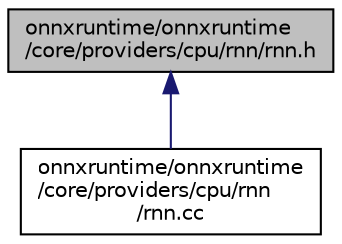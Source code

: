 digraph "onnxruntime/onnxruntime/core/providers/cpu/rnn/rnn.h"
{
  edge [fontname="Helvetica",fontsize="10",labelfontname="Helvetica",labelfontsize="10"];
  node [fontname="Helvetica",fontsize="10",shape=record];
  Node68 [label="onnxruntime/onnxruntime\l/core/providers/cpu/rnn/rnn.h",height=0.2,width=0.4,color="black", fillcolor="grey75", style="filled", fontcolor="black"];
  Node68 -> Node69 [dir="back",color="midnightblue",fontsize="10",style="solid",fontname="Helvetica"];
  Node69 [label="onnxruntime/onnxruntime\l/core/providers/cpu/rnn\l/rnn.cc",height=0.2,width=0.4,color="black", fillcolor="white", style="filled",URL="$cpu_2rnn_2rnn_8cc.html"];
}
